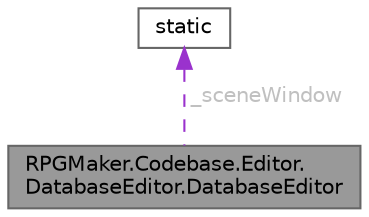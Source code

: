 digraph "RPGMaker.Codebase.Editor.DatabaseEditor.DatabaseEditor"
{
 // LATEX_PDF_SIZE
  bgcolor="transparent";
  edge [fontname=Helvetica,fontsize=10,labelfontname=Helvetica,labelfontsize=10];
  node [fontname=Helvetica,fontsize=10,shape=box,height=0.2,width=0.4];
  Node1 [id="Node000001",label="RPGMaker.Codebase.Editor.\lDatabaseEditor.DatabaseEditor",height=0.2,width=0.4,color="gray40", fillcolor="grey60", style="filled", fontcolor="black",tooltip="😁 データベース・エディター"];
  Node2 -> Node1 [id="edge1_Node000001_Node000002",dir="back",color="darkorchid3",style="dashed",tooltip=" ",label=" _sceneWindow",fontcolor="grey" ];
  Node2 [id="Node000002",label="static",height=0.2,width=0.4,color="gray40", fillcolor="white", style="filled",tooltip=" "];
}
